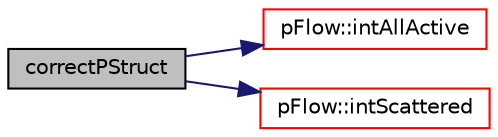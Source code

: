 digraph "correctPStruct"
{
 // LATEX_PDF_SIZE
  edge [fontname="Helvetica",fontsize="10",labelfontname="Helvetica",labelfontsize="10"];
  node [fontname="Helvetica",fontsize="10",shape=record];
  rankdir="LR";
  Node1 [label="correctPStruct",height=0.2,width=0.4,color="black", fillcolor="grey75", style="filled", fontcolor="black",tooltip=" "];
  Node1 -> Node2 [color="midnightblue",fontsize="10",style="solid",fontname="Helvetica"];
  Node2 [label="pFlow::intAllActive",height=0.2,width=0.4,color="red", fillcolor="white", style="filled",URL="$namespacepFlow.html#ad07d1cb3572f2d482cdf0e9f2868071b",tooltip=" "];
  Node1 -> Node6 [color="midnightblue",fontsize="10",style="solid",fontname="Helvetica"];
  Node6 [label="pFlow::intScattered",height=0.2,width=0.4,color="red", fillcolor="white", style="filled",URL="$namespacepFlow.html#a19c4c4ae40e7e332c50f85bcf8fb93d9",tooltip=" "];
}
